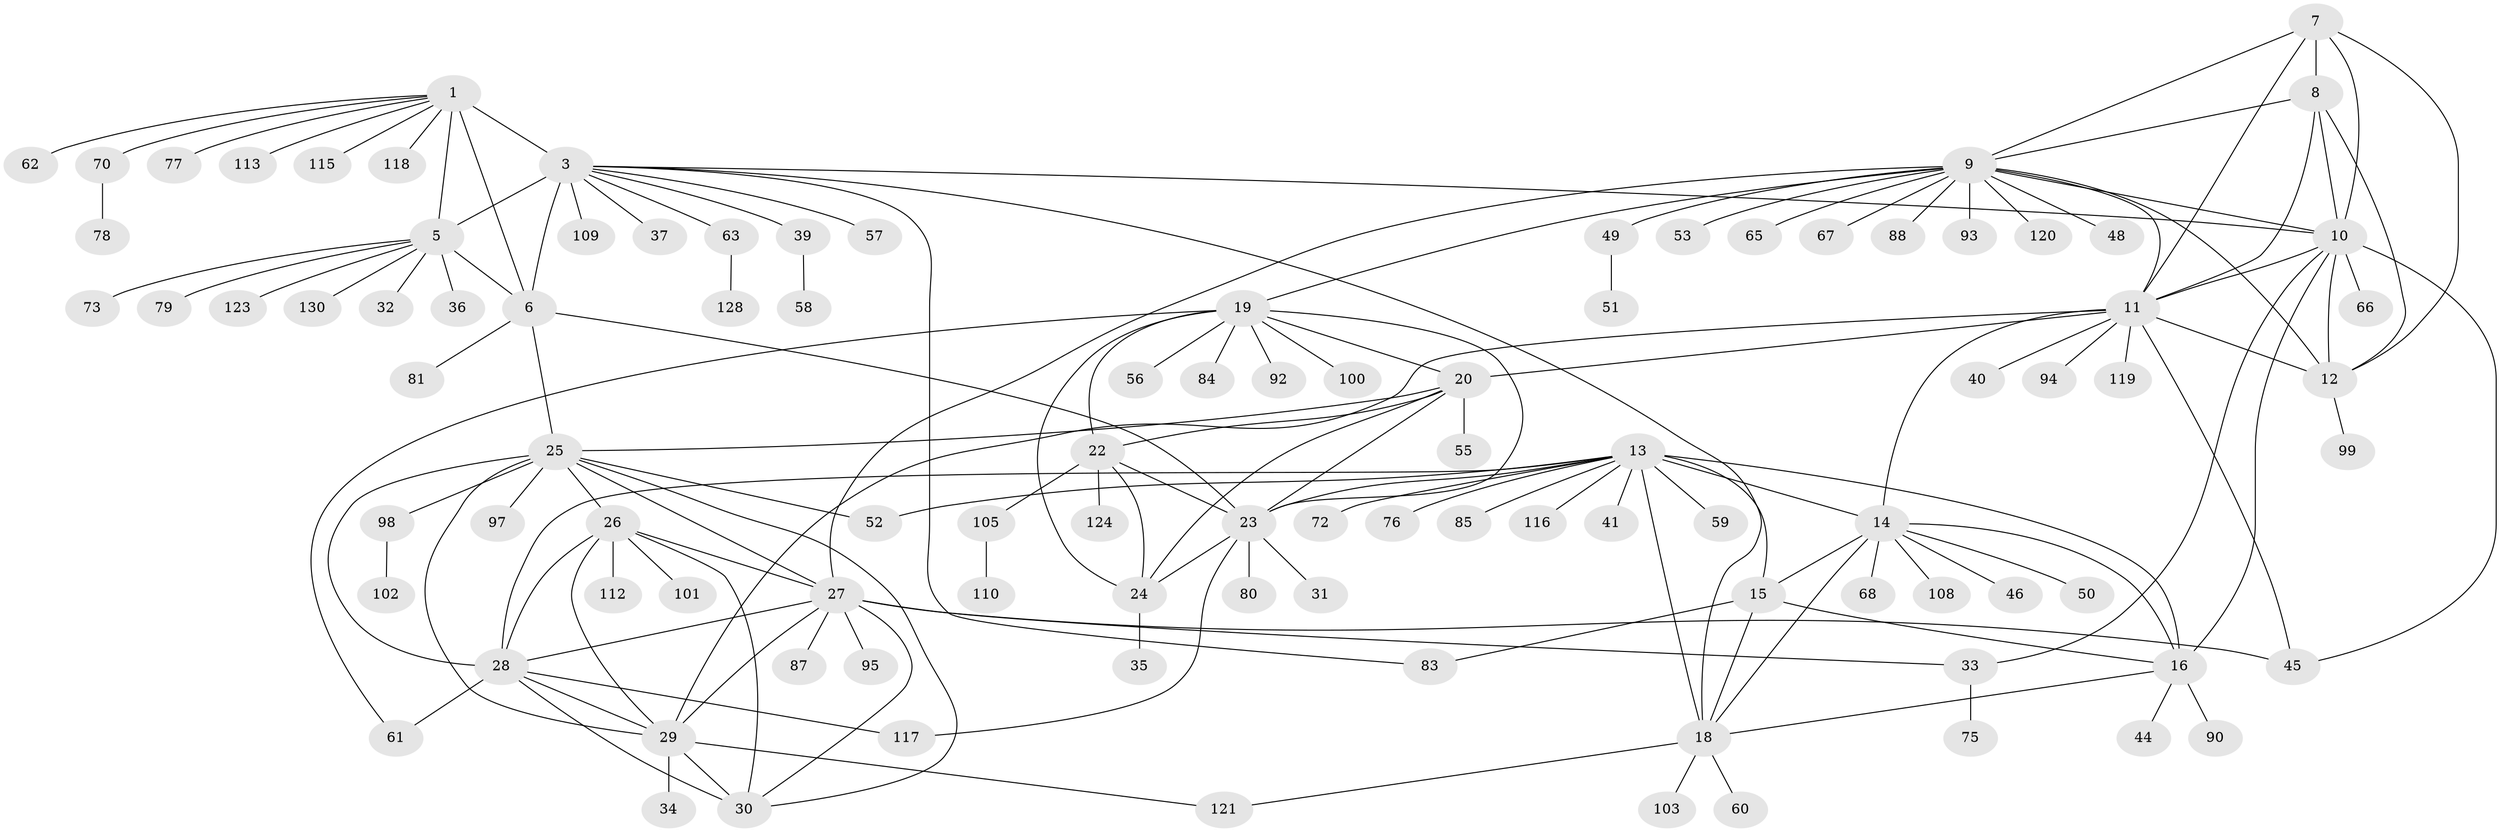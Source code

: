 // Generated by graph-tools (version 1.1) at 2025/52/02/27/25 19:52:21]
// undirected, 102 vertices, 153 edges
graph export_dot {
graph [start="1"]
  node [color=gray90,style=filled];
  1 [super="+2"];
  3 [super="+4"];
  5 [super="+111"];
  6;
  7 [super="+64"];
  8;
  9 [super="+131"];
  10 [super="+91"];
  11 [super="+106"];
  12 [super="+126"];
  13 [super="+17"];
  14 [super="+54"];
  15;
  16 [super="+74"];
  18 [super="+96"];
  19 [super="+21"];
  20 [super="+71"];
  22 [super="+104"];
  23 [super="+43"];
  24 [super="+127"];
  25 [super="+107"];
  26 [super="+47"];
  27 [super="+69"];
  28 [super="+38"];
  29 [super="+82"];
  30;
  31;
  32;
  33 [super="+89"];
  34;
  35 [super="+42"];
  36;
  37;
  39;
  40;
  41;
  44;
  45;
  46;
  48;
  49;
  50;
  51;
  52;
  53;
  55;
  56;
  57;
  58;
  59;
  60;
  61;
  62 [super="+86"];
  63 [super="+122"];
  65;
  66;
  67;
  68;
  70;
  72;
  73;
  75;
  76;
  77;
  78;
  79;
  80;
  81;
  83;
  84;
  85;
  87;
  88;
  90;
  92;
  93;
  94;
  95 [super="+114"];
  97;
  98 [super="+132"];
  99;
  100;
  101;
  102 [super="+125"];
  103;
  105;
  108;
  109;
  110;
  112;
  113;
  115 [super="+129"];
  116;
  117;
  118;
  119;
  120;
  121;
  123;
  124;
  128;
  130;
  1 -- 3 [weight=4];
  1 -- 5 [weight=2];
  1 -- 6 [weight=2];
  1 -- 62;
  1 -- 113;
  1 -- 118;
  1 -- 115;
  1 -- 70;
  1 -- 77;
  3 -- 5 [weight=2];
  3 -- 6 [weight=2];
  3 -- 37;
  3 -- 39;
  3 -- 57;
  3 -- 109;
  3 -- 10;
  3 -- 18;
  3 -- 83;
  3 -- 63;
  5 -- 6;
  5 -- 32;
  5 -- 36;
  5 -- 73;
  5 -- 79;
  5 -- 130;
  5 -- 123;
  6 -- 23;
  6 -- 25;
  6 -- 81;
  7 -- 8;
  7 -- 9;
  7 -- 10;
  7 -- 11;
  7 -- 12;
  8 -- 9;
  8 -- 10;
  8 -- 11;
  8 -- 12;
  9 -- 10;
  9 -- 11;
  9 -- 12;
  9 -- 48;
  9 -- 49;
  9 -- 53;
  9 -- 65;
  9 -- 67;
  9 -- 88;
  9 -- 93;
  9 -- 120;
  9 -- 19;
  9 -- 27;
  10 -- 11;
  10 -- 12;
  10 -- 16;
  10 -- 66;
  10 -- 45;
  10 -- 33;
  11 -- 12;
  11 -- 29;
  11 -- 40;
  11 -- 45;
  11 -- 94;
  11 -- 119;
  11 -- 20;
  11 -- 14;
  12 -- 99;
  13 -- 14 [weight=2];
  13 -- 15 [weight=2];
  13 -- 16 [weight=2];
  13 -- 18 [weight=2];
  13 -- 23 [weight=2];
  13 -- 28;
  13 -- 52;
  13 -- 72;
  13 -- 41;
  13 -- 76;
  13 -- 116;
  13 -- 85;
  13 -- 59;
  14 -- 15;
  14 -- 16;
  14 -- 18;
  14 -- 46;
  14 -- 50;
  14 -- 68;
  14 -- 108;
  15 -- 16;
  15 -- 18;
  15 -- 83;
  16 -- 18;
  16 -- 44;
  16 -- 90;
  18 -- 60;
  18 -- 103;
  18 -- 121;
  19 -- 20 [weight=2];
  19 -- 22 [weight=2];
  19 -- 23 [weight=2];
  19 -- 24 [weight=2];
  19 -- 56;
  19 -- 84;
  19 -- 92;
  19 -- 100;
  19 -- 61;
  20 -- 22;
  20 -- 23;
  20 -- 24;
  20 -- 25;
  20 -- 55;
  22 -- 23;
  22 -- 24;
  22 -- 124;
  22 -- 105;
  23 -- 24;
  23 -- 31;
  23 -- 80;
  23 -- 117;
  24 -- 35;
  25 -- 26;
  25 -- 27;
  25 -- 28;
  25 -- 29;
  25 -- 30;
  25 -- 52;
  25 -- 97;
  25 -- 98;
  26 -- 27;
  26 -- 28;
  26 -- 29;
  26 -- 30;
  26 -- 101;
  26 -- 112;
  27 -- 28;
  27 -- 29;
  27 -- 30;
  27 -- 33;
  27 -- 45;
  27 -- 87;
  27 -- 95;
  28 -- 29;
  28 -- 30;
  28 -- 61;
  28 -- 117;
  29 -- 30;
  29 -- 34;
  29 -- 121;
  33 -- 75;
  39 -- 58;
  49 -- 51;
  63 -- 128;
  70 -- 78;
  98 -- 102;
  105 -- 110;
}

